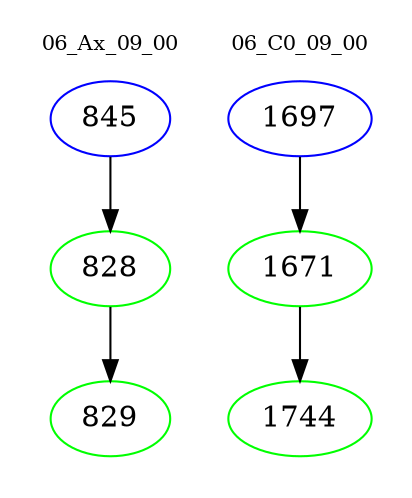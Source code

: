 digraph{
subgraph cluster_0 {
color = white
label = "06_Ax_09_00";
fontsize=10;
T0_845 [label="845", color="blue"]
T0_845 -> T0_828 [color="black"]
T0_828 [label="828", color="green"]
T0_828 -> T0_829 [color="black"]
T0_829 [label="829", color="green"]
}
subgraph cluster_1 {
color = white
label = "06_C0_09_00";
fontsize=10;
T1_1697 [label="1697", color="blue"]
T1_1697 -> T1_1671 [color="black"]
T1_1671 [label="1671", color="green"]
T1_1671 -> T1_1744 [color="black"]
T1_1744 [label="1744", color="green"]
}
}
